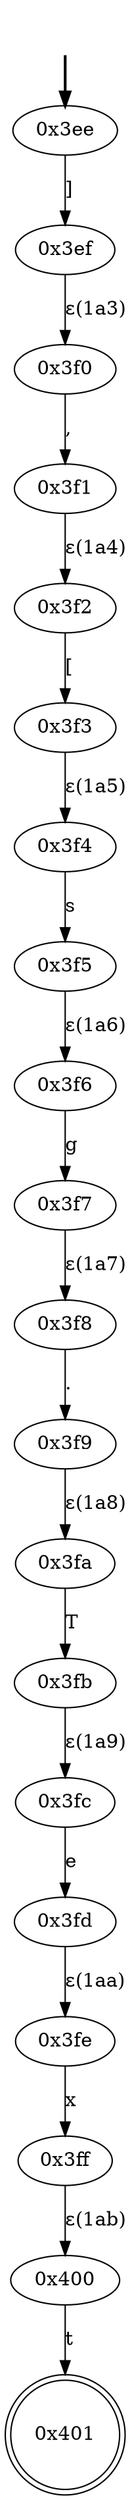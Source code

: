 digraph {
	fake [style=invisible]
	"0x3ee" [root=true]
	"0x3ef"
	"0x3f0"
	"0x3f1"
	"0x3f2"
	"0x3f3"
	"0x3f4"
	"0x3f5"
	"0x3f6"
	"0x3f7"
	"0x3f8"
	"0x3f9"
	"0x3fa"
	"0x3fb"
	"0x3fc"
	"0x3fd"
	"0x3fe"
	"0x3ff"
	"0x400"
	"0x401" [shape=doublecircle]
	fake -> "0x3ee" [style=bold]
	"0x3ee" -> "0x3ef" [label="]"]
	"0x3f0" -> "0x3f1" [label=","]
	"0x3ef" -> "0x3f0" [label="ε(1a3)"]
	"0x3f2" -> "0x3f3" [label="["]
	"0x3f1" -> "0x3f2" [label="ε(1a4)"]
	"0x3f4" -> "0x3f5" [label=s]
	"0x3f3" -> "0x3f4" [label="ε(1a5)"]
	"0x3f6" -> "0x3f7" [label=g]
	"0x3f5" -> "0x3f6" [label="ε(1a6)"]
	"0x3f8" -> "0x3f9" [label="."]
	"0x3f7" -> "0x3f8" [label="ε(1a7)"]
	"0x3fa" -> "0x3fb" [label=T]
	"0x3f9" -> "0x3fa" [label="ε(1a8)"]
	"0x3fc" -> "0x3fd" [label=e]
	"0x3fb" -> "0x3fc" [label="ε(1a9)"]
	"0x3fe" -> "0x3ff" [label=x]
	"0x3fd" -> "0x3fe" [label="ε(1aa)"]
	"0x400" -> "0x401" [label=t]
	"0x3ff" -> "0x400" [label="ε(1ab)"]
}
